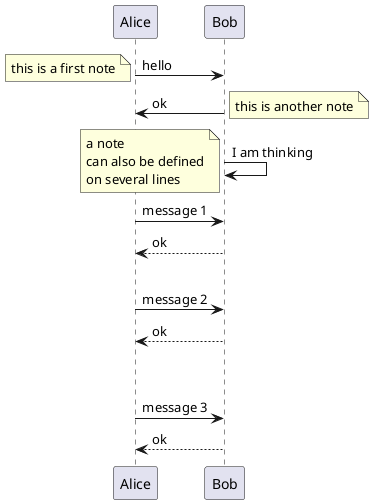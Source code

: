 @startuml
Alice->Bob : hello
note left: this is a first note
Bob->Alice : ok
note right: this is another note
Bob->Bob : I am thinking
note left
a note
can also be defined
on several lines
end note
Alice -> Bob: message 1
Bob --> Alice: ok
|||
Alice -> Bob: message 2
Bob --> Alice: ok
||45||
Alice -> Bob: message 3
Bob --> Alice: ok
@enduml
